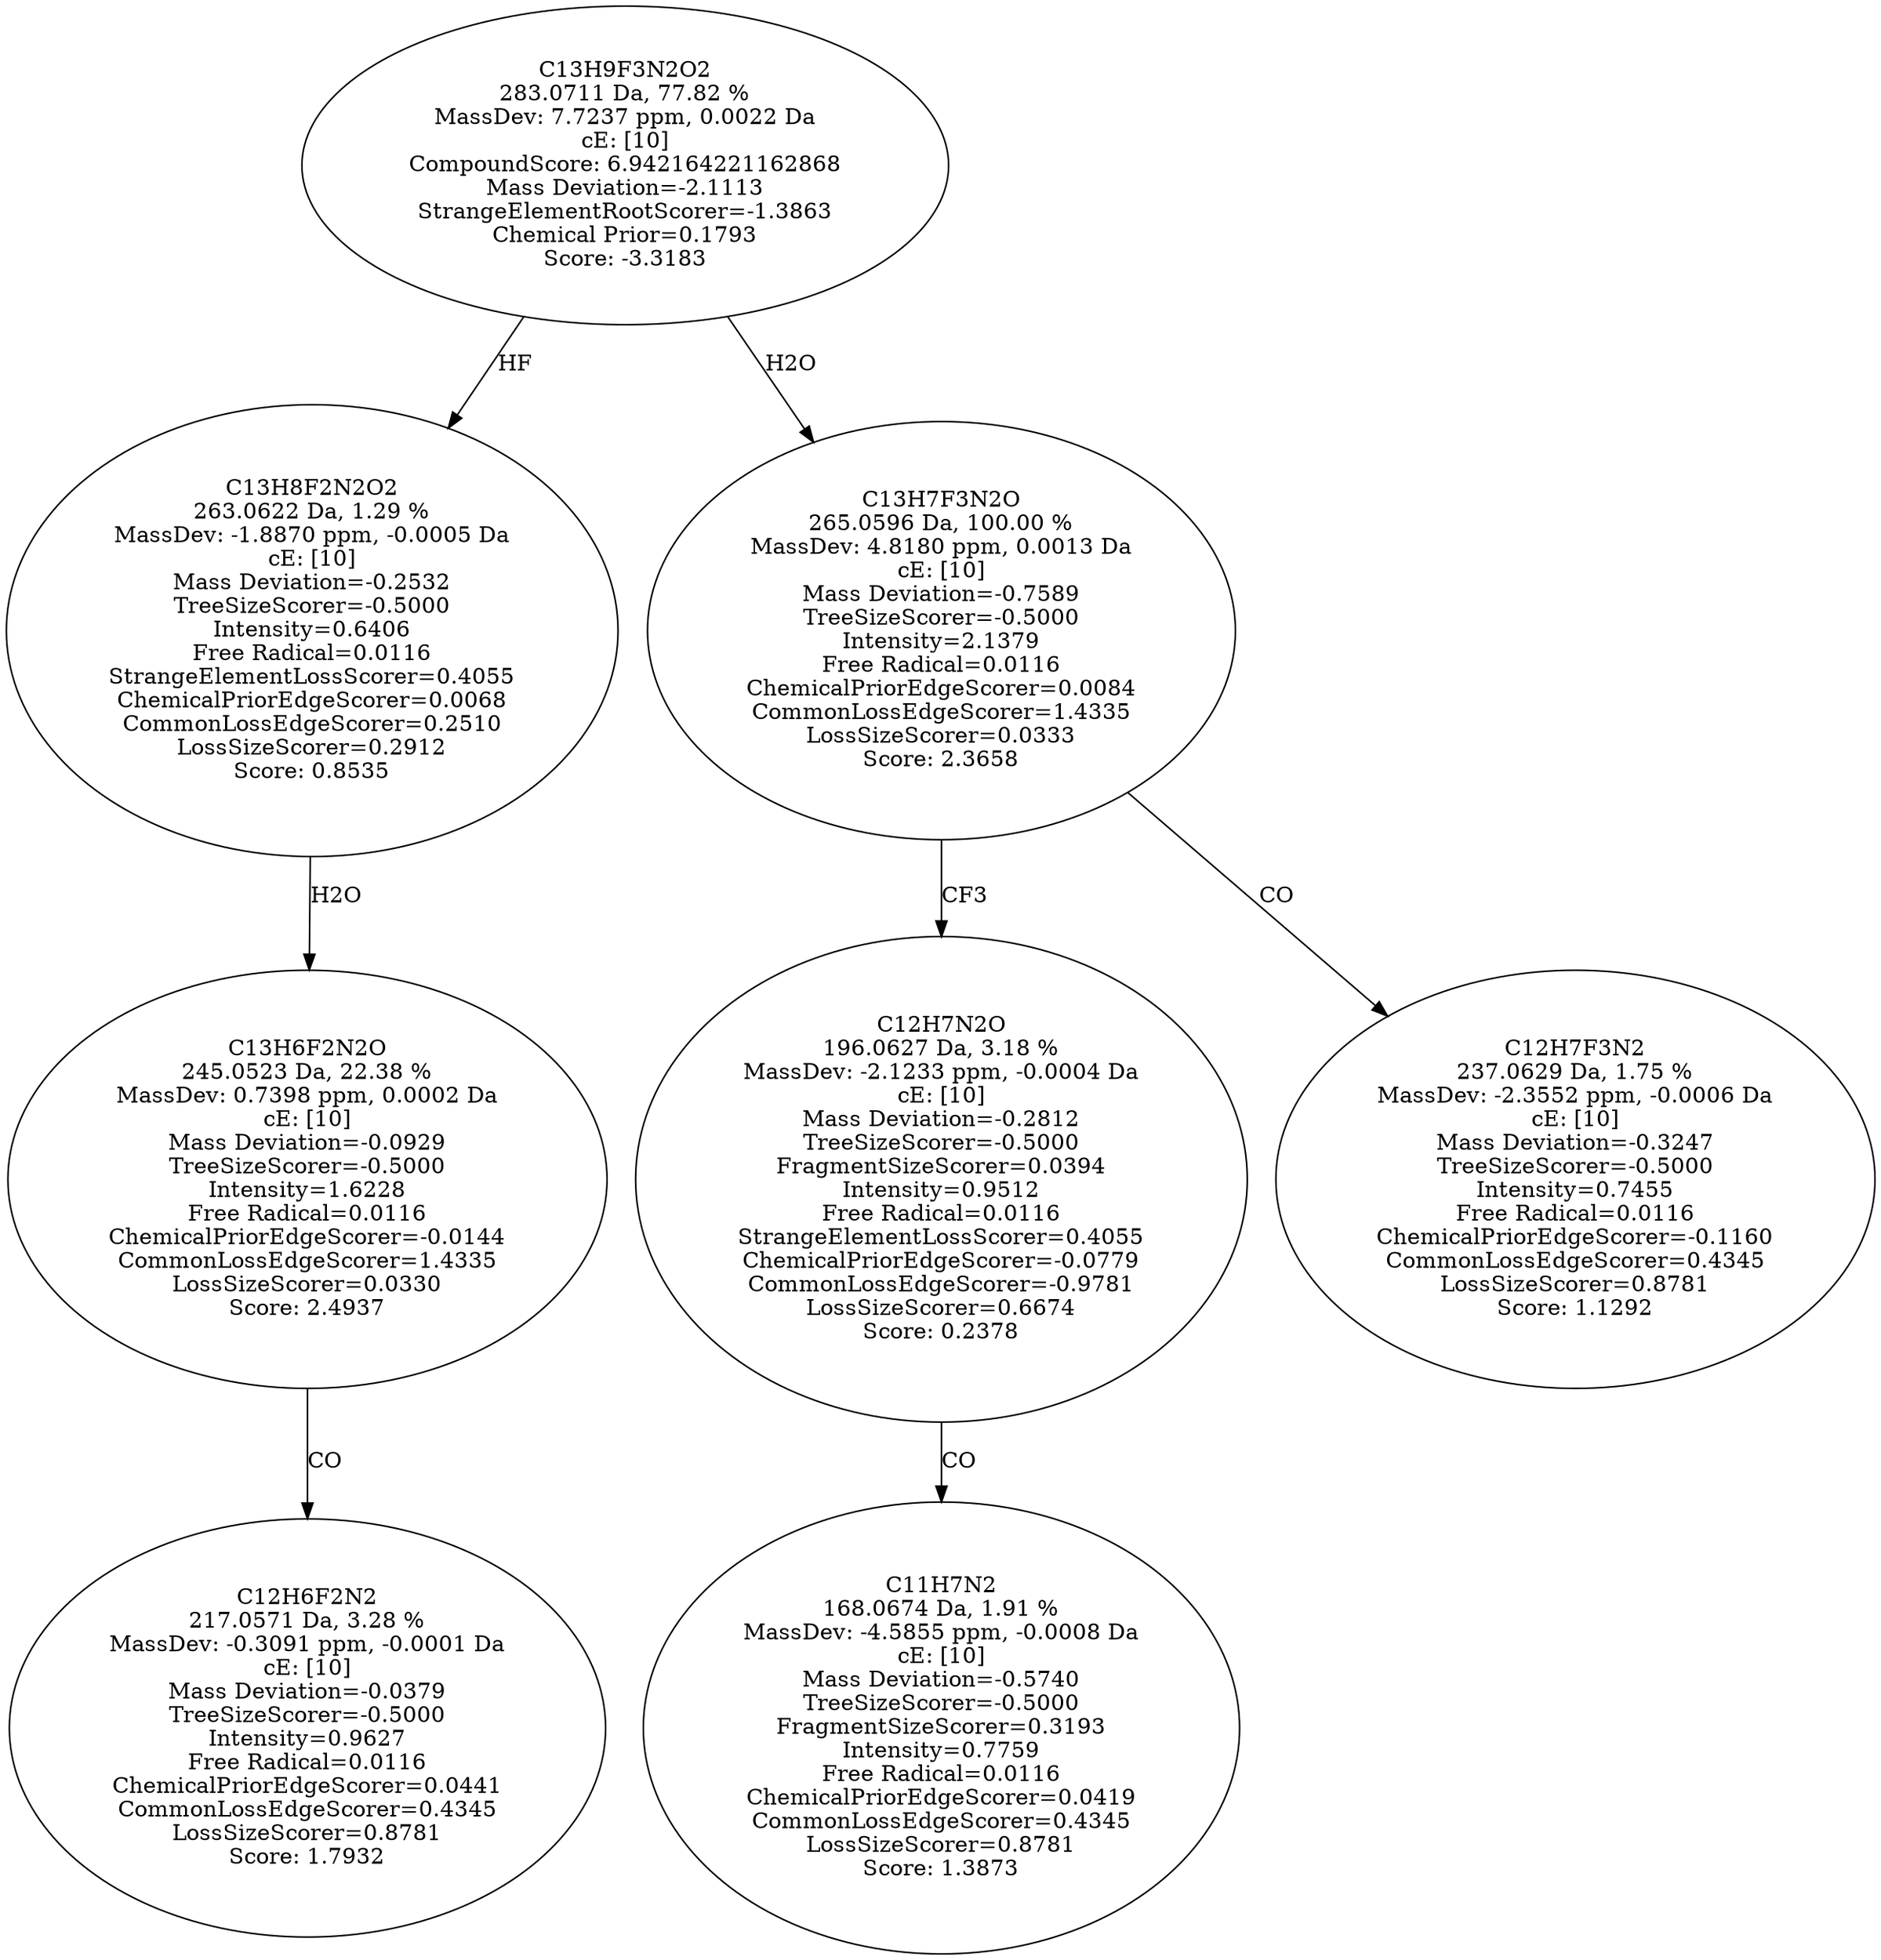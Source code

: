 strict digraph {
v1 [label="C12H6F2N2\n217.0571 Da, 3.28 %\nMassDev: -0.3091 ppm, -0.0001 Da\ncE: [10]\nMass Deviation=-0.0379\nTreeSizeScorer=-0.5000\nIntensity=0.9627\nFree Radical=0.0116\nChemicalPriorEdgeScorer=0.0441\nCommonLossEdgeScorer=0.4345\nLossSizeScorer=0.8781\nScore: 1.7932"];
v2 [label="C13H6F2N2O\n245.0523 Da, 22.38 %\nMassDev: 0.7398 ppm, 0.0002 Da\ncE: [10]\nMass Deviation=-0.0929\nTreeSizeScorer=-0.5000\nIntensity=1.6228\nFree Radical=0.0116\nChemicalPriorEdgeScorer=-0.0144\nCommonLossEdgeScorer=1.4335\nLossSizeScorer=0.0330\nScore: 2.4937"];
v3 [label="C13H8F2N2O2\n263.0622 Da, 1.29 %\nMassDev: -1.8870 ppm, -0.0005 Da\ncE: [10]\nMass Deviation=-0.2532\nTreeSizeScorer=-0.5000\nIntensity=0.6406\nFree Radical=0.0116\nStrangeElementLossScorer=0.4055\nChemicalPriorEdgeScorer=0.0068\nCommonLossEdgeScorer=0.2510\nLossSizeScorer=0.2912\nScore: 0.8535"];
v4 [label="C11H7N2\n168.0674 Da, 1.91 %\nMassDev: -4.5855 ppm, -0.0008 Da\ncE: [10]\nMass Deviation=-0.5740\nTreeSizeScorer=-0.5000\nFragmentSizeScorer=0.3193\nIntensity=0.7759\nFree Radical=0.0116\nChemicalPriorEdgeScorer=0.0419\nCommonLossEdgeScorer=0.4345\nLossSizeScorer=0.8781\nScore: 1.3873"];
v5 [label="C12H7N2O\n196.0627 Da, 3.18 %\nMassDev: -2.1233 ppm, -0.0004 Da\ncE: [10]\nMass Deviation=-0.2812\nTreeSizeScorer=-0.5000\nFragmentSizeScorer=0.0394\nIntensity=0.9512\nFree Radical=0.0116\nStrangeElementLossScorer=0.4055\nChemicalPriorEdgeScorer=-0.0779\nCommonLossEdgeScorer=-0.9781\nLossSizeScorer=0.6674\nScore: 0.2378"];
v6 [label="C12H7F3N2\n237.0629 Da, 1.75 %\nMassDev: -2.3552 ppm, -0.0006 Da\ncE: [10]\nMass Deviation=-0.3247\nTreeSizeScorer=-0.5000\nIntensity=0.7455\nFree Radical=0.0116\nChemicalPriorEdgeScorer=-0.1160\nCommonLossEdgeScorer=0.4345\nLossSizeScorer=0.8781\nScore: 1.1292"];
v7 [label="C13H7F3N2O\n265.0596 Da, 100.00 %\nMassDev: 4.8180 ppm, 0.0013 Da\ncE: [10]\nMass Deviation=-0.7589\nTreeSizeScorer=-0.5000\nIntensity=2.1379\nFree Radical=0.0116\nChemicalPriorEdgeScorer=0.0084\nCommonLossEdgeScorer=1.4335\nLossSizeScorer=0.0333\nScore: 2.3658"];
v8 [label="C13H9F3N2O2\n283.0711 Da, 77.82 %\nMassDev: 7.7237 ppm, 0.0022 Da\ncE: [10]\nCompoundScore: 6.942164221162868\nMass Deviation=-2.1113\nStrangeElementRootScorer=-1.3863\nChemical Prior=0.1793\nScore: -3.3183"];
v2 -> v1 [label="CO"];
v3 -> v2 [label="H2O"];
v8 -> v3 [label="HF"];
v5 -> v4 [label="CO"];
v7 -> v5 [label="CF3"];
v7 -> v6 [label="CO"];
v8 -> v7 [label="H2O"];
}